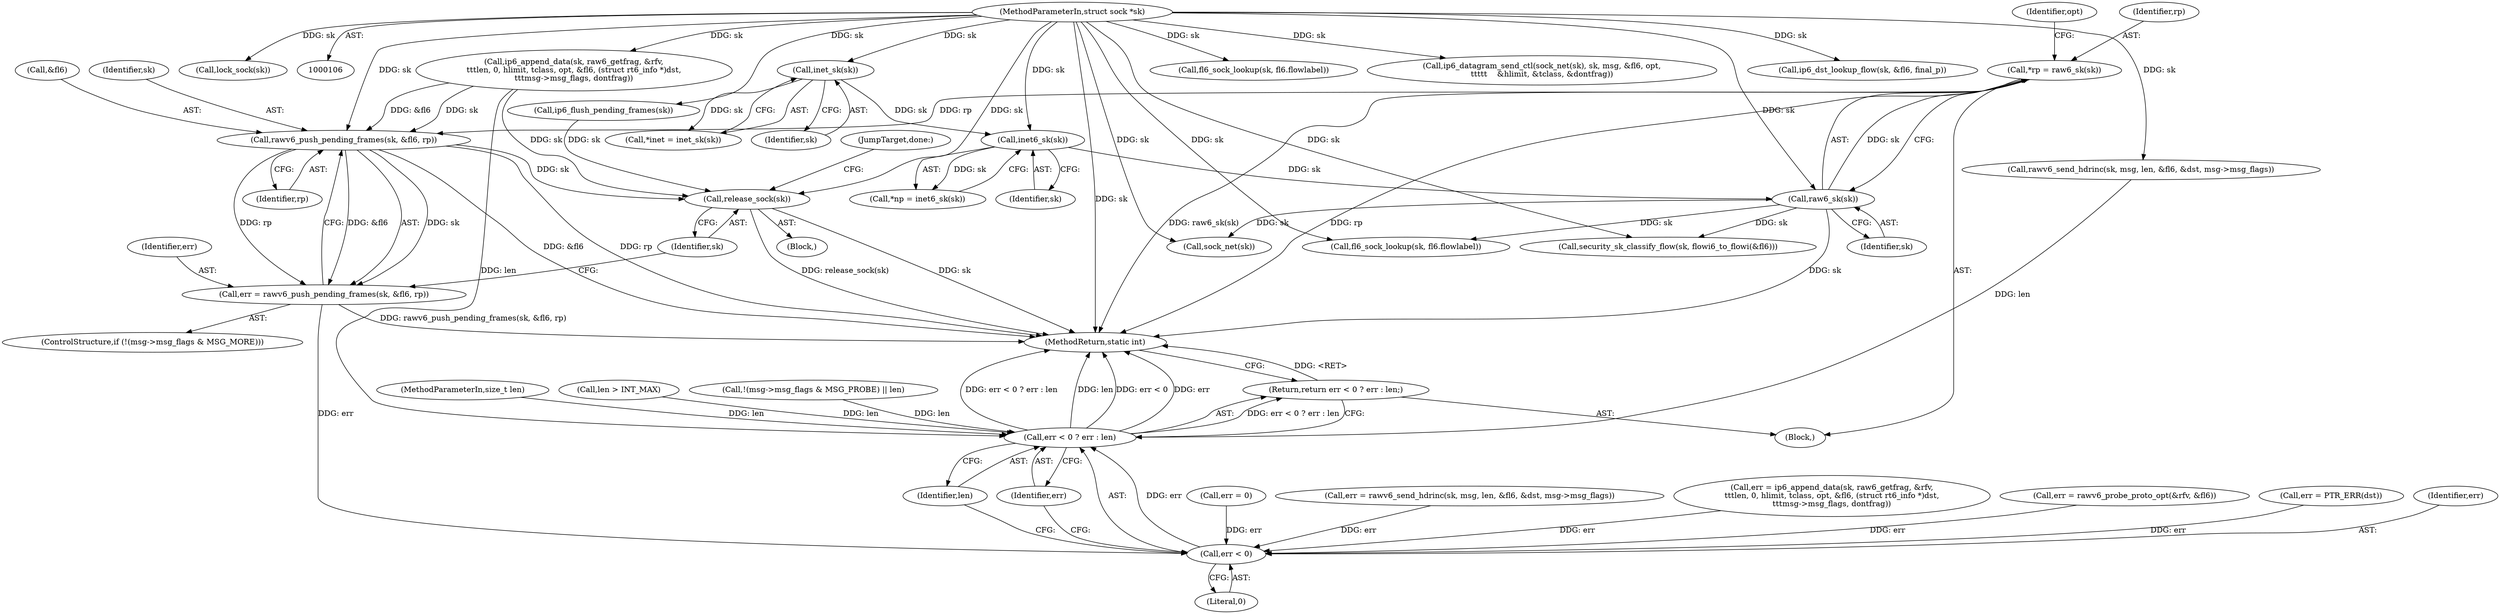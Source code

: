 digraph "0_linux_45f6fad84cc305103b28d73482b344d7f5b76f39_13@pointer" {
"1000130" [label="(Call,*rp = raw6_sk(sk))"];
"1000132" [label="(Call,raw6_sk(sk))"];
"1000127" [label="(Call,inet6_sk(sk))"];
"1000122" [label="(Call,inet_sk(sk))"];
"1000107" [label="(MethodParameterIn,struct sock *sk)"];
"1000708" [label="(Call,rawv6_push_pending_frames(sk, &fl6, rp))"];
"1000706" [label="(Call,err = rawv6_push_pending_frames(sk, &fl6, rp))"];
"1000725" [label="(Call,err < 0)"];
"1000724" [label="(Call,err < 0 ? err : len)"];
"1000723" [label="(Return,return err < 0 ? err : len;)"];
"1000713" [label="(Call,release_sock(sk))"];
"1000128" [label="(Identifier,sk)"];
"1000696" [label="(Call,ip6_flush_pending_frames(sk))"];
"1000743" [label="(Call,err = 0)"];
"1000710" [label="(Call,&fl6)"];
"1000723" [label="(Return,return err < 0 ? err : len;)"];
"1000109" [label="(MethodParameterIn,size_t len)"];
"1000670" [label="(Block,)"];
"1000725" [label="(Call,err < 0)"];
"1000714" [label="(Identifier,sk)"];
"1000127" [label="(Call,inet6_sk(sk))"];
"1000656" [label="(Call,err = rawv6_send_hdrinc(sk, msg, len, &fl6, &dst, msg->msg_flags))"];
"1000136" [label="(Identifier,opt)"];
"1000110" [label="(Block,)"];
"1000708" [label="(Call,rawv6_push_pending_frames(sk, &fl6, rp))"];
"1000432" [label="(Call,fl6_sock_lookup(sk, fl6.flowlabel))"];
"1000675" [label="(Call,ip6_append_data(sk, raw6_getfrag, &rfv,\n\t\t\tlen, 0, hlimit, tclass, opt, &fl6, (struct rt6_info *)dst,\n\t\t\tmsg->msg_flags, dontfrag))"];
"1000673" [label="(Call,err = ip6_append_data(sk, raw6_getfrag, &rfv,\n\t\t\tlen, 0, hlimit, tclass, opt, &fl6, (struct rt6_info *)dst,\n\t\t\tmsg->msg_flags, dontfrag))"];
"1000398" [label="(Call,sock_net(sk))"];
"1000172" [label="(Call,len > INT_MAX)"];
"1000123" [label="(Identifier,sk)"];
"1000283" [label="(Call,fl6_sock_lookup(sk, fl6.flowlabel))"];
"1000122" [label="(Call,inet_sk(sk))"];
"1000728" [label="(Identifier,err)"];
"1000120" [label="(Call,*inet = inet_sk(sk))"];
"1000699" [label="(ControlStructure,if (!(msg->msg_flags & MSG_MORE)))"];
"1000707" [label="(Identifier,err)"];
"1000727" [label="(Literal,0)"];
"1000131" [label="(Identifier,rp)"];
"1000397" [label="(Call,ip6_datagram_send_ctl(sock_net(sk), sk, msg, &fl6, opt,\n\t\t\t\t\t    &hlimit, &tclass, &dontfrag))"];
"1000496" [label="(Call,err = rawv6_probe_proto_opt(&rfv, &fl6))"];
"1000610" [label="(Call,err = PTR_ERR(dst))"];
"1000601" [label="(Call,ip6_dst_lookup_flow(sk, &fl6, final_p))"];
"1000734" [label="(Call,!(msg->msg_flags & MSG_PROBE) || len)"];
"1000658" [label="(Call,rawv6_send_hdrinc(sk, msg, len, &fl6, &dst, msg->msg_flags))"];
"1000130" [label="(Call,*rp = raw6_sk(sk))"];
"1000706" [label="(Call,err = rawv6_push_pending_frames(sk, &fl6, rp))"];
"1000712" [label="(Identifier,rp)"];
"1000671" [label="(Call,lock_sock(sk))"];
"1000724" [label="(Call,err < 0 ? err : len)"];
"1000713" [label="(Call,release_sock(sk))"];
"1000747" [label="(MethodReturn,static int)"];
"1000729" [label="(Identifier,len)"];
"1000107" [label="(MethodParameterIn,struct sock *sk)"];
"1000132" [label="(Call,raw6_sk(sk))"];
"1000715" [label="(JumpTarget,done:)"];
"1000125" [label="(Call,*np = inet6_sk(sk))"];
"1000133" [label="(Identifier,sk)"];
"1000585" [label="(Call,security_sk_classify_flow(sk, flowi6_to_flowi(&fl6)))"];
"1000726" [label="(Identifier,err)"];
"1000709" [label="(Identifier,sk)"];
"1000130" -> "1000110"  [label="AST: "];
"1000130" -> "1000132"  [label="CFG: "];
"1000131" -> "1000130"  [label="AST: "];
"1000132" -> "1000130"  [label="AST: "];
"1000136" -> "1000130"  [label="CFG: "];
"1000130" -> "1000747"  [label="DDG: raw6_sk(sk)"];
"1000130" -> "1000747"  [label="DDG: rp"];
"1000132" -> "1000130"  [label="DDG: sk"];
"1000130" -> "1000708"  [label="DDG: rp"];
"1000132" -> "1000133"  [label="CFG: "];
"1000133" -> "1000132"  [label="AST: "];
"1000132" -> "1000747"  [label="DDG: sk"];
"1000127" -> "1000132"  [label="DDG: sk"];
"1000107" -> "1000132"  [label="DDG: sk"];
"1000132" -> "1000283"  [label="DDG: sk"];
"1000132" -> "1000398"  [label="DDG: sk"];
"1000132" -> "1000585"  [label="DDG: sk"];
"1000127" -> "1000125"  [label="AST: "];
"1000127" -> "1000128"  [label="CFG: "];
"1000128" -> "1000127"  [label="AST: "];
"1000125" -> "1000127"  [label="CFG: "];
"1000127" -> "1000125"  [label="DDG: sk"];
"1000122" -> "1000127"  [label="DDG: sk"];
"1000107" -> "1000127"  [label="DDG: sk"];
"1000122" -> "1000120"  [label="AST: "];
"1000122" -> "1000123"  [label="CFG: "];
"1000123" -> "1000122"  [label="AST: "];
"1000120" -> "1000122"  [label="CFG: "];
"1000122" -> "1000120"  [label="DDG: sk"];
"1000107" -> "1000122"  [label="DDG: sk"];
"1000107" -> "1000106"  [label="AST: "];
"1000107" -> "1000747"  [label="DDG: sk"];
"1000107" -> "1000283"  [label="DDG: sk"];
"1000107" -> "1000398"  [label="DDG: sk"];
"1000107" -> "1000397"  [label="DDG: sk"];
"1000107" -> "1000432"  [label="DDG: sk"];
"1000107" -> "1000585"  [label="DDG: sk"];
"1000107" -> "1000601"  [label="DDG: sk"];
"1000107" -> "1000658"  [label="DDG: sk"];
"1000107" -> "1000671"  [label="DDG: sk"];
"1000107" -> "1000675"  [label="DDG: sk"];
"1000107" -> "1000696"  [label="DDG: sk"];
"1000107" -> "1000708"  [label="DDG: sk"];
"1000107" -> "1000713"  [label="DDG: sk"];
"1000708" -> "1000706"  [label="AST: "];
"1000708" -> "1000712"  [label="CFG: "];
"1000709" -> "1000708"  [label="AST: "];
"1000710" -> "1000708"  [label="AST: "];
"1000712" -> "1000708"  [label="AST: "];
"1000706" -> "1000708"  [label="CFG: "];
"1000708" -> "1000747"  [label="DDG: rp"];
"1000708" -> "1000747"  [label="DDG: &fl6"];
"1000708" -> "1000706"  [label="DDG: sk"];
"1000708" -> "1000706"  [label="DDG: &fl6"];
"1000708" -> "1000706"  [label="DDG: rp"];
"1000675" -> "1000708"  [label="DDG: sk"];
"1000675" -> "1000708"  [label="DDG: &fl6"];
"1000708" -> "1000713"  [label="DDG: sk"];
"1000706" -> "1000699"  [label="AST: "];
"1000707" -> "1000706"  [label="AST: "];
"1000714" -> "1000706"  [label="CFG: "];
"1000706" -> "1000747"  [label="DDG: rawv6_push_pending_frames(sk, &fl6, rp)"];
"1000706" -> "1000725"  [label="DDG: err"];
"1000725" -> "1000724"  [label="AST: "];
"1000725" -> "1000727"  [label="CFG: "];
"1000726" -> "1000725"  [label="AST: "];
"1000727" -> "1000725"  [label="AST: "];
"1000728" -> "1000725"  [label="CFG: "];
"1000729" -> "1000725"  [label="CFG: "];
"1000725" -> "1000724"  [label="DDG: err"];
"1000743" -> "1000725"  [label="DDG: err"];
"1000673" -> "1000725"  [label="DDG: err"];
"1000656" -> "1000725"  [label="DDG: err"];
"1000610" -> "1000725"  [label="DDG: err"];
"1000496" -> "1000725"  [label="DDG: err"];
"1000724" -> "1000723"  [label="AST: "];
"1000724" -> "1000728"  [label="CFG: "];
"1000724" -> "1000729"  [label="CFG: "];
"1000728" -> "1000724"  [label="AST: "];
"1000729" -> "1000724"  [label="AST: "];
"1000723" -> "1000724"  [label="CFG: "];
"1000724" -> "1000747"  [label="DDG: err < 0 ? err : len"];
"1000724" -> "1000747"  [label="DDG: len"];
"1000724" -> "1000747"  [label="DDG: err < 0"];
"1000724" -> "1000747"  [label="DDG: err"];
"1000724" -> "1000723"  [label="DDG: err < 0 ? err : len"];
"1000675" -> "1000724"  [label="DDG: len"];
"1000658" -> "1000724"  [label="DDG: len"];
"1000734" -> "1000724"  [label="DDG: len"];
"1000172" -> "1000724"  [label="DDG: len"];
"1000109" -> "1000724"  [label="DDG: len"];
"1000723" -> "1000110"  [label="AST: "];
"1000747" -> "1000723"  [label="CFG: "];
"1000723" -> "1000747"  [label="DDG: <RET>"];
"1000713" -> "1000670"  [label="AST: "];
"1000713" -> "1000714"  [label="CFG: "];
"1000714" -> "1000713"  [label="AST: "];
"1000715" -> "1000713"  [label="CFG: "];
"1000713" -> "1000747"  [label="DDG: sk"];
"1000713" -> "1000747"  [label="DDG: release_sock(sk)"];
"1000675" -> "1000713"  [label="DDG: sk"];
"1000696" -> "1000713"  [label="DDG: sk"];
}
